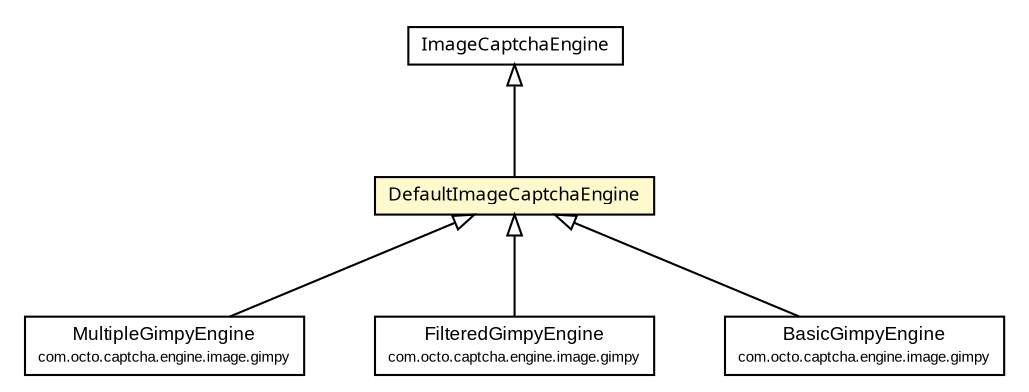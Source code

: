 #!/usr/local/bin/dot
#
# Class diagram 
# Generated by UmlGraph version 4.6 (http://www.spinellis.gr/sw/umlgraph)
#

digraph G {
	edge [fontname="arial",fontsize=10,labelfontname="arial",labelfontsize=10];
	node [fontname="arial",fontsize=10,shape=plaintext];
	// com.octo.captcha.engine.image.ImageCaptchaEngine
	c13324 [label=<<table border="0" cellborder="1" cellspacing="0" cellpadding="2" port="p" href="./ImageCaptchaEngine.html">
		<tr><td><table border="0" cellspacing="0" cellpadding="1">
			<tr><td><font face="ariali"> ImageCaptchaEngine </font></td></tr>
		</table></td></tr>
		</table>>, fontname="arial", fontcolor="black", fontsize=9.0];
	// com.octo.captcha.engine.image.DefaultImageCaptchaEngine
	c13325 [label=<<table border="0" cellborder="1" cellspacing="0" cellpadding="2" port="p" bgcolor="lemonChiffon" href="./DefaultImageCaptchaEngine.html">
		<tr><td><table border="0" cellspacing="0" cellpadding="1">
			<tr><td><font face="ariali"> DefaultImageCaptchaEngine </font></td></tr>
		</table></td></tr>
		</table>>, fontname="arial", fontcolor="black", fontsize=9.0];
	// com.octo.captcha.engine.image.gimpy.MultipleGimpyEngine
	c13329 [label=<<table border="0" cellborder="1" cellspacing="0" cellpadding="2" port="p" href="./gimpy/MultipleGimpyEngine.html">
		<tr><td><table border="0" cellspacing="0" cellpadding="1">
			<tr><td> MultipleGimpyEngine </td></tr>
			<tr><td><font point-size="7.0"> com.octo.captcha.engine.image.gimpy </font></td></tr>
		</table></td></tr>
		</table>>, fontname="arial", fontcolor="black", fontsize=9.0];
	// com.octo.captcha.engine.image.gimpy.FilteredGimpyEngine
	c13331 [label=<<table border="0" cellborder="1" cellspacing="0" cellpadding="2" port="p" href="./gimpy/FilteredGimpyEngine.html">
		<tr><td><table border="0" cellspacing="0" cellpadding="1">
			<tr><td> FilteredGimpyEngine </td></tr>
			<tr><td><font point-size="7.0"> com.octo.captcha.engine.image.gimpy </font></td></tr>
		</table></td></tr>
		</table>>, fontname="arial", fontcolor="black", fontsize=9.0];
	// com.octo.captcha.engine.image.gimpy.BasicGimpyEngine
	c13338 [label=<<table border="0" cellborder="1" cellspacing="0" cellpadding="2" port="p" href="./gimpy/BasicGimpyEngine.html">
		<tr><td><table border="0" cellspacing="0" cellpadding="1">
			<tr><td> BasicGimpyEngine </td></tr>
			<tr><td><font point-size="7.0"> com.octo.captcha.engine.image.gimpy </font></td></tr>
		</table></td></tr>
		</table>>, fontname="arial", fontcolor="black", fontsize=9.0];
	//com.octo.captcha.engine.image.DefaultImageCaptchaEngine extends com.octo.captcha.engine.image.ImageCaptchaEngine
	c13324:p -> c13325:p [dir=back,arrowtail=empty];
	//com.octo.captcha.engine.image.gimpy.MultipleGimpyEngine extends com.octo.captcha.engine.image.DefaultImageCaptchaEngine
	c13325:p -> c13329:p [dir=back,arrowtail=empty];
	//com.octo.captcha.engine.image.gimpy.FilteredGimpyEngine extends com.octo.captcha.engine.image.DefaultImageCaptchaEngine
	c13325:p -> c13331:p [dir=back,arrowtail=empty];
	//com.octo.captcha.engine.image.gimpy.BasicGimpyEngine extends com.octo.captcha.engine.image.DefaultImageCaptchaEngine
	c13325:p -> c13338:p [dir=back,arrowtail=empty];
}

